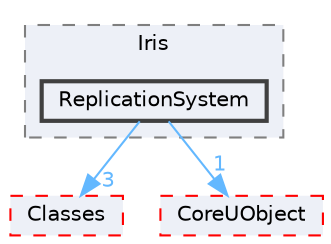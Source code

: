 digraph "ReplicationSystem"
{
 // INTERACTIVE_SVG=YES
 // LATEX_PDF_SIZE
  bgcolor="transparent";
  edge [fontname=Helvetica,fontsize=10,labelfontname=Helvetica,labelfontsize=10];
  node [fontname=Helvetica,fontsize=10,shape=box,height=0.2,width=0.4];
  compound=true
  subgraph clusterdir_e66750893a7325f3f6be45f550f205aa {
    graph [ bgcolor="#edf0f7", pencolor="grey50", label="Iris", fontname=Helvetica,fontsize=10 style="filled,dashed", URL="dir_e66750893a7325f3f6be45f550f205aa.html",tooltip=""]
  dir_90310733938e89ba0d68d1e12cad36af [label="ReplicationSystem", fillcolor="#edf0f7", color="grey25", style="filled,bold", URL="dir_90310733938e89ba0d68d1e12cad36af.html",tooltip=""];
  }
  dir_0ed647eebe6ffcaa496d3842b7cec6ce [label="Classes", fillcolor="#edf0f7", color="red", style="filled,dashed", URL="dir_0ed647eebe6ffcaa496d3842b7cec6ce.html",tooltip=""];
  dir_4c499e5e32e2b4479ad7e552df73eeae [label="CoreUObject", fillcolor="#edf0f7", color="red", style="filled,dashed", URL="dir_4c499e5e32e2b4479ad7e552df73eeae.html",tooltip=""];
  dir_90310733938e89ba0d68d1e12cad36af->dir_0ed647eebe6ffcaa496d3842b7cec6ce [headlabel="3", labeldistance=1.5 headhref="dir_000964_000193.html" href="dir_000964_000193.html" color="steelblue1" fontcolor="steelblue1"];
  dir_90310733938e89ba0d68d1e12cad36af->dir_4c499e5e32e2b4479ad7e552df73eeae [headlabel="1", labeldistance=1.5 headhref="dir_000964_000268.html" href="dir_000964_000268.html" color="steelblue1" fontcolor="steelblue1"];
}
